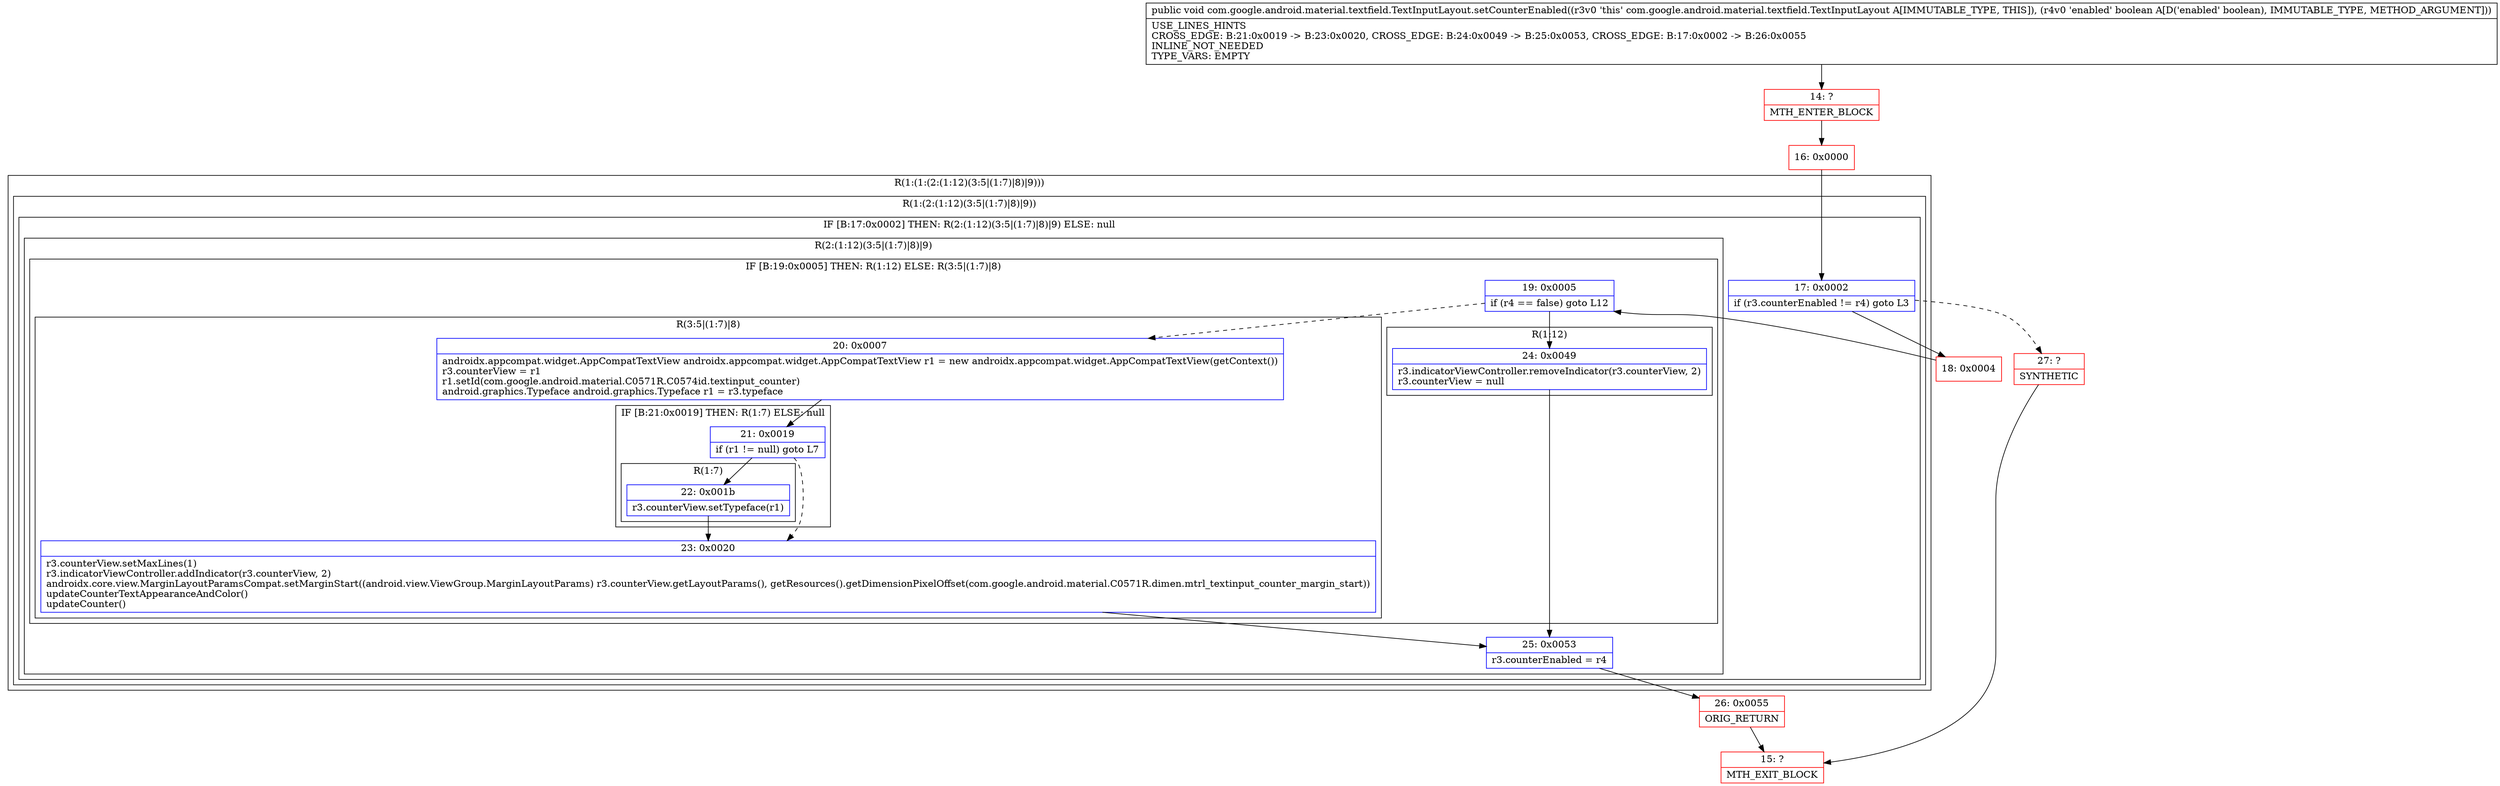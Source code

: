 digraph "CFG forcom.google.android.material.textfield.TextInputLayout.setCounterEnabled(Z)V" {
subgraph cluster_Region_589310310 {
label = "R(1:(1:(2:(1:12)(3:5|(1:7)|8)|9)))";
node [shape=record,color=blue];
subgraph cluster_Region_196943772 {
label = "R(1:(2:(1:12)(3:5|(1:7)|8)|9))";
node [shape=record,color=blue];
subgraph cluster_IfRegion_1406276412 {
label = "IF [B:17:0x0002] THEN: R(2:(1:12)(3:5|(1:7)|8)|9) ELSE: null";
node [shape=record,color=blue];
Node_17 [shape=record,label="{17\:\ 0x0002|if (r3.counterEnabled != r4) goto L3\l}"];
subgraph cluster_Region_908256937 {
label = "R(2:(1:12)(3:5|(1:7)|8)|9)";
node [shape=record,color=blue];
subgraph cluster_IfRegion_342589970 {
label = "IF [B:19:0x0005] THEN: R(1:12) ELSE: R(3:5|(1:7)|8)";
node [shape=record,color=blue];
Node_19 [shape=record,label="{19\:\ 0x0005|if (r4 == false) goto L12\l}"];
subgraph cluster_Region_2009673468 {
label = "R(1:12)";
node [shape=record,color=blue];
Node_24 [shape=record,label="{24\:\ 0x0049|r3.indicatorViewController.removeIndicator(r3.counterView, 2)\lr3.counterView = null\l}"];
}
subgraph cluster_Region_855953765 {
label = "R(3:5|(1:7)|8)";
node [shape=record,color=blue];
Node_20 [shape=record,label="{20\:\ 0x0007|androidx.appcompat.widget.AppCompatTextView androidx.appcompat.widget.AppCompatTextView r1 = new androidx.appcompat.widget.AppCompatTextView(getContext())\lr3.counterView = r1\lr1.setId(com.google.android.material.C0571R.C0574id.textinput_counter)\landroid.graphics.Typeface android.graphics.Typeface r1 = r3.typeface\l}"];
subgraph cluster_IfRegion_1072148306 {
label = "IF [B:21:0x0019] THEN: R(1:7) ELSE: null";
node [shape=record,color=blue];
Node_21 [shape=record,label="{21\:\ 0x0019|if (r1 != null) goto L7\l}"];
subgraph cluster_Region_1287280351 {
label = "R(1:7)";
node [shape=record,color=blue];
Node_22 [shape=record,label="{22\:\ 0x001b|r3.counterView.setTypeface(r1)\l}"];
}
}
Node_23 [shape=record,label="{23\:\ 0x0020|r3.counterView.setMaxLines(1)\lr3.indicatorViewController.addIndicator(r3.counterView, 2)\landroidx.core.view.MarginLayoutParamsCompat.setMarginStart((android.view.ViewGroup.MarginLayoutParams) r3.counterView.getLayoutParams(), getResources().getDimensionPixelOffset(com.google.android.material.C0571R.dimen.mtrl_textinput_counter_margin_start))\lupdateCounterTextAppearanceAndColor()\lupdateCounter()\l}"];
}
}
Node_25 [shape=record,label="{25\:\ 0x0053|r3.counterEnabled = r4\l}"];
}
}
}
}
Node_14 [shape=record,color=red,label="{14\:\ ?|MTH_ENTER_BLOCK\l}"];
Node_16 [shape=record,color=red,label="{16\:\ 0x0000}"];
Node_18 [shape=record,color=red,label="{18\:\ 0x0004}"];
Node_26 [shape=record,color=red,label="{26\:\ 0x0055|ORIG_RETURN\l}"];
Node_15 [shape=record,color=red,label="{15\:\ ?|MTH_EXIT_BLOCK\l}"];
Node_27 [shape=record,color=red,label="{27\:\ ?|SYNTHETIC\l}"];
MethodNode[shape=record,label="{public void com.google.android.material.textfield.TextInputLayout.setCounterEnabled((r3v0 'this' com.google.android.material.textfield.TextInputLayout A[IMMUTABLE_TYPE, THIS]), (r4v0 'enabled' boolean A[D('enabled' boolean), IMMUTABLE_TYPE, METHOD_ARGUMENT]))  | USE_LINES_HINTS\lCROSS_EDGE: B:21:0x0019 \-\> B:23:0x0020, CROSS_EDGE: B:24:0x0049 \-\> B:25:0x0053, CROSS_EDGE: B:17:0x0002 \-\> B:26:0x0055\lINLINE_NOT_NEEDED\lTYPE_VARS: EMPTY\l}"];
MethodNode -> Node_14;Node_17 -> Node_18;
Node_17 -> Node_27[style=dashed];
Node_19 -> Node_20[style=dashed];
Node_19 -> Node_24;
Node_24 -> Node_25;
Node_20 -> Node_21;
Node_21 -> Node_22;
Node_21 -> Node_23[style=dashed];
Node_22 -> Node_23;
Node_23 -> Node_25;
Node_25 -> Node_26;
Node_14 -> Node_16;
Node_16 -> Node_17;
Node_18 -> Node_19;
Node_26 -> Node_15;
Node_27 -> Node_15;
}

